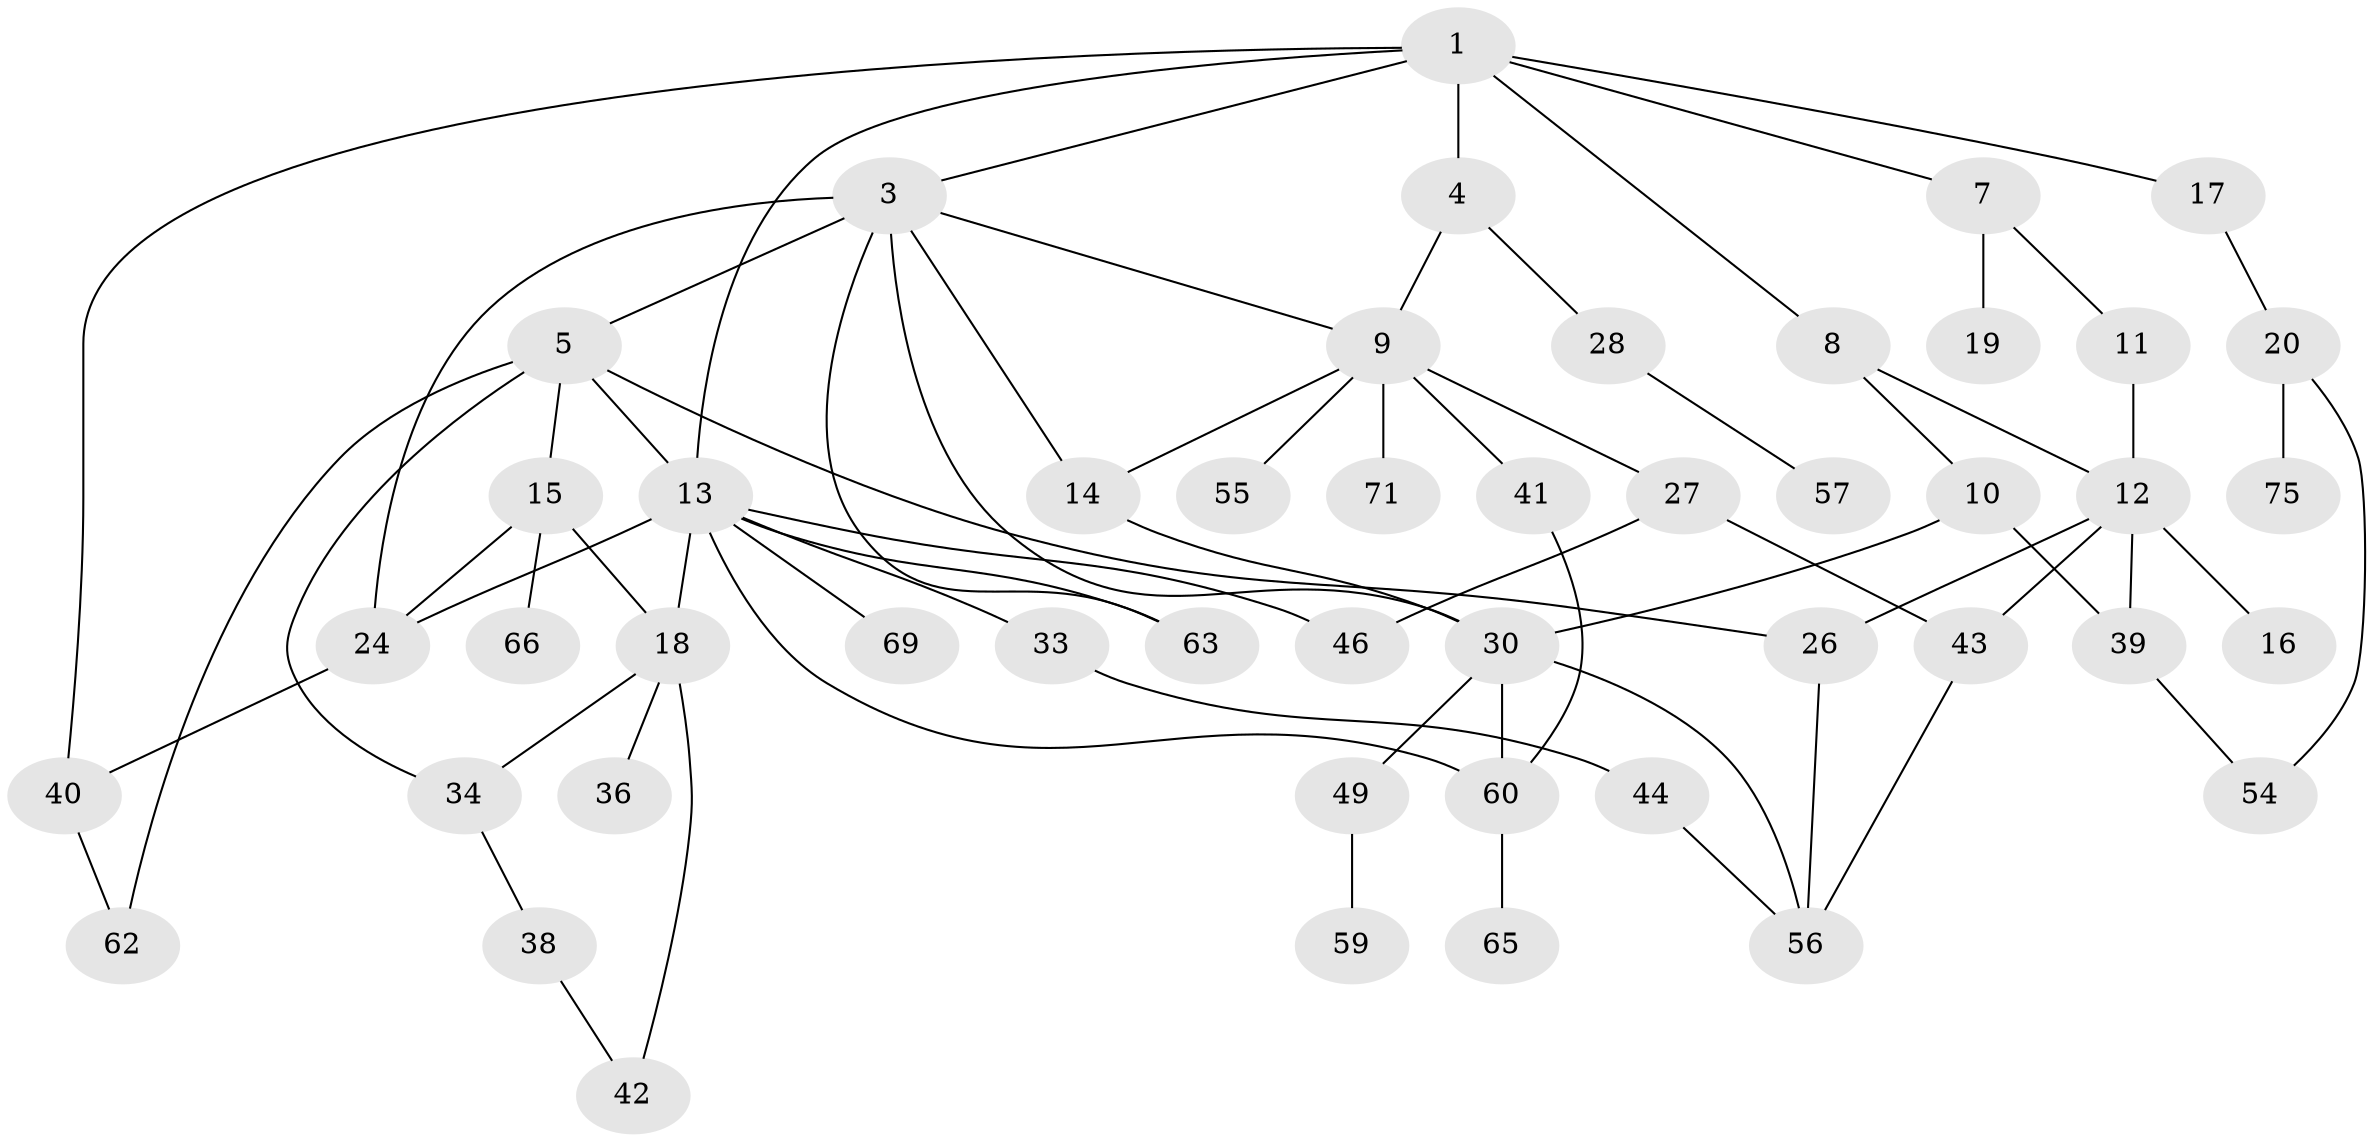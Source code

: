 // original degree distribution, {4: 0.10666666666666667, 5: 0.06666666666666667, 3: 0.21333333333333335, 7: 0.013333333333333334, 2: 0.41333333333333333, 6: 0.02666666666666667, 1: 0.16}
// Generated by graph-tools (version 1.1) at 2025/41/03/06/25 10:41:27]
// undirected, 48 vertices, 71 edges
graph export_dot {
graph [start="1"]
  node [color=gray90,style=filled];
  1 [super="+2"];
  3 [super="+25"];
  4 [super="+23"];
  5 [super="+6"];
  7;
  8;
  9 [super="+51"];
  10 [super="+37"];
  11;
  12 [super="+29"];
  13 [super="+22"];
  14 [super="+32"];
  15 [super="+53"];
  16;
  17;
  18 [super="+21"];
  19;
  20 [super="+61"];
  24 [super="+45"];
  26 [super="+64"];
  27 [super="+31"];
  28 [super="+47"];
  30 [super="+35"];
  33;
  34 [super="+67"];
  36;
  38;
  39 [super="+58"];
  40 [super="+48"];
  41 [super="+73"];
  42 [super="+74"];
  43 [super="+52"];
  44;
  46;
  49 [super="+50"];
  54;
  55;
  56 [super="+70"];
  57;
  59;
  60 [super="+68"];
  62;
  63;
  65;
  66;
  69;
  71 [super="+72"];
  75;
  1 -- 4;
  1 -- 17;
  1 -- 3;
  1 -- 7;
  1 -- 8;
  1 -- 13;
  1 -- 40;
  3 -- 5;
  3 -- 14;
  3 -- 24;
  3 -- 9;
  3 -- 30;
  3 -- 63;
  4 -- 9;
  4 -- 28;
  5 -- 15;
  5 -- 34;
  5 -- 26;
  5 -- 13;
  5 -- 62;
  7 -- 11;
  7 -- 19;
  8 -- 10;
  8 -- 12;
  9 -- 14;
  9 -- 27;
  9 -- 41;
  9 -- 71;
  9 -- 55;
  10 -- 39;
  10 -- 30;
  11 -- 12;
  12 -- 16;
  12 -- 26;
  12 -- 39;
  12 -- 43;
  13 -- 18;
  13 -- 33;
  13 -- 69;
  13 -- 63;
  13 -- 60;
  13 -- 46;
  13 -- 24;
  14 -- 30;
  15 -- 24;
  15 -- 66;
  15 -- 18;
  17 -- 20;
  18 -- 34;
  18 -- 42;
  18 -- 36;
  20 -- 75;
  20 -- 54;
  24 -- 40;
  26 -- 56;
  27 -- 43;
  27 -- 46;
  28 -- 57;
  30 -- 49 [weight=2];
  30 -- 56;
  30 -- 60;
  33 -- 44;
  34 -- 38;
  38 -- 42;
  39 -- 54;
  40 -- 62;
  41 -- 60;
  43 -- 56;
  44 -- 56;
  49 -- 59;
  60 -- 65;
}
